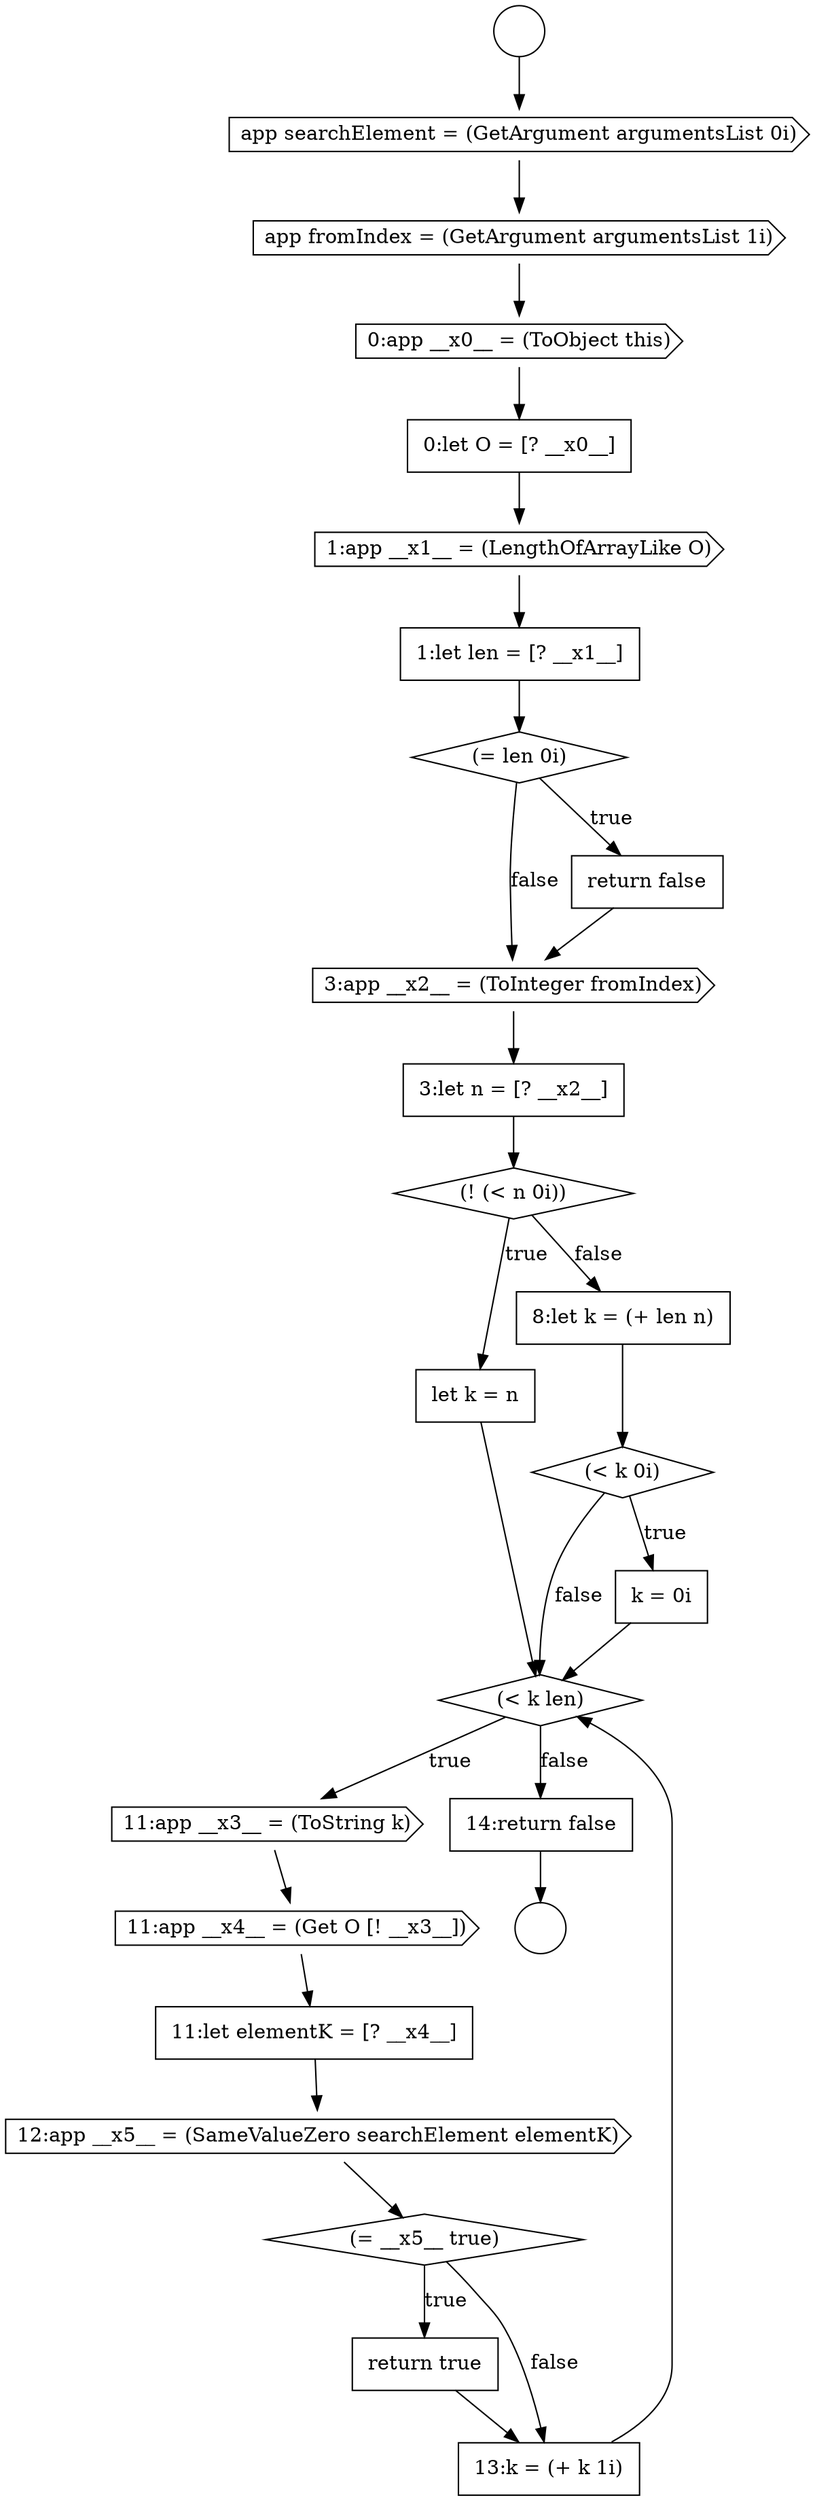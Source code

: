digraph {
  node15720 [shape=cds, label=<<font color="black">app fromIndex = (GetArgument argumentsList 1i)</font>> color="black" fillcolor="white" style=filled]
  node15735 [shape=cds, label=<<font color="black">11:app __x3__ = (ToString k)</font>> color="black" fillcolor="white" style=filled]
  node15738 [shape=cds, label=<<font color="black">12:app __x5__ = (SameValueZero searchElement elementK)</font>> color="black" fillcolor="white" style=filled]
  node15724 [shape=none, margin=0, label=<<font color="black">
    <table border="0" cellborder="1" cellspacing="0" cellpadding="10">
      <tr><td align="left">1:let len = [? __x1__]</td></tr>
    </table>
  </font>> color="black" fillcolor="white" style=filled]
  node15728 [shape=none, margin=0, label=<<font color="black">
    <table border="0" cellborder="1" cellspacing="0" cellpadding="10">
      <tr><td align="left">3:let n = [? __x2__]</td></tr>
    </table>
  </font>> color="black" fillcolor="white" style=filled]
  node15740 [shape=none, margin=0, label=<<font color="black">
    <table border="0" cellborder="1" cellspacing="0" cellpadding="10">
      <tr><td align="left">return true</td></tr>
    </table>
  </font>> color="black" fillcolor="white" style=filled]
  node15725 [shape=diamond, label=<<font color="black">(= len 0i)</font>> color="black" fillcolor="white" style=filled]
  node15721 [shape=cds, label=<<font color="black">0:app __x0__ = (ToObject this)</font>> color="black" fillcolor="white" style=filled]
  node15722 [shape=none, margin=0, label=<<font color="black">
    <table border="0" cellborder="1" cellspacing="0" cellpadding="10">
      <tr><td align="left">0:let O = [? __x0__]</td></tr>
    </table>
  </font>> color="black" fillcolor="white" style=filled]
  node15723 [shape=cds, label=<<font color="black">1:app __x1__ = (LengthOfArrayLike O)</font>> color="black" fillcolor="white" style=filled]
  node15730 [shape=none, margin=0, label=<<font color="black">
    <table border="0" cellborder="1" cellspacing="0" cellpadding="10">
      <tr><td align="left">let k = n</td></tr>
    </table>
  </font>> color="black" fillcolor="white" style=filled]
  node15727 [shape=cds, label=<<font color="black">3:app __x2__ = (ToInteger fromIndex)</font>> color="black" fillcolor="white" style=filled]
  node15742 [shape=none, margin=0, label=<<font color="black">
    <table border="0" cellborder="1" cellspacing="0" cellpadding="10">
      <tr><td align="left">14:return false</td></tr>
    </table>
  </font>> color="black" fillcolor="white" style=filled]
  node15734 [shape=diamond, label=<<font color="black">(&lt; k len)</font>> color="black" fillcolor="white" style=filled]
  node15719 [shape=cds, label=<<font color="black">app searchElement = (GetArgument argumentsList 0i)</font>> color="black" fillcolor="white" style=filled]
  node15739 [shape=diamond, label=<<font color="black">(= __x5__ true)</font>> color="black" fillcolor="white" style=filled]
  node15729 [shape=diamond, label=<<font color="black">(! (&lt; n 0i))</font>> color="black" fillcolor="white" style=filled]
  node15718 [shape=circle label=" " color="black" fillcolor="white" style=filled]
  node15733 [shape=none, margin=0, label=<<font color="black">
    <table border="0" cellborder="1" cellspacing="0" cellpadding="10">
      <tr><td align="left">k = 0i</td></tr>
    </table>
  </font>> color="black" fillcolor="white" style=filled]
  node15736 [shape=cds, label=<<font color="black">11:app __x4__ = (Get O [! __x3__])</font>> color="black" fillcolor="white" style=filled]
  node15717 [shape=circle label=" " color="black" fillcolor="white" style=filled]
  node15731 [shape=none, margin=0, label=<<font color="black">
    <table border="0" cellborder="1" cellspacing="0" cellpadding="10">
      <tr><td align="left">8:let k = (+ len n)</td></tr>
    </table>
  </font>> color="black" fillcolor="white" style=filled]
  node15726 [shape=none, margin=0, label=<<font color="black">
    <table border="0" cellborder="1" cellspacing="0" cellpadding="10">
      <tr><td align="left">return false</td></tr>
    </table>
  </font>> color="black" fillcolor="white" style=filled]
  node15741 [shape=none, margin=0, label=<<font color="black">
    <table border="0" cellborder="1" cellspacing="0" cellpadding="10">
      <tr><td align="left">13:k = (+ k 1i)</td></tr>
    </table>
  </font>> color="black" fillcolor="white" style=filled]
  node15737 [shape=none, margin=0, label=<<font color="black">
    <table border="0" cellborder="1" cellspacing="0" cellpadding="10">
      <tr><td align="left">11:let elementK = [? __x4__]</td></tr>
    </table>
  </font>> color="black" fillcolor="white" style=filled]
  node15732 [shape=diamond, label=<<font color="black">(&lt; k 0i)</font>> color="black" fillcolor="white" style=filled]
  node15742 -> node15718 [ color="black"]
  node15732 -> node15733 [label=<<font color="black">true</font>> color="black"]
  node15732 -> node15734 [label=<<font color="black">false</font>> color="black"]
  node15741 -> node15734 [ color="black"]
  node15721 -> node15722 [ color="black"]
  node15733 -> node15734 [ color="black"]
  node15725 -> node15726 [label=<<font color="black">true</font>> color="black"]
  node15725 -> node15727 [label=<<font color="black">false</font>> color="black"]
  node15735 -> node15736 [ color="black"]
  node15724 -> node15725 [ color="black"]
  node15727 -> node15728 [ color="black"]
  node15738 -> node15739 [ color="black"]
  node15726 -> node15727 [ color="black"]
  node15736 -> node15737 [ color="black"]
  node15728 -> node15729 [ color="black"]
  node15731 -> node15732 [ color="black"]
  node15729 -> node15730 [label=<<font color="black">true</font>> color="black"]
  node15729 -> node15731 [label=<<font color="black">false</font>> color="black"]
  node15720 -> node15721 [ color="black"]
  node15737 -> node15738 [ color="black"]
  node15739 -> node15740 [label=<<font color="black">true</font>> color="black"]
  node15739 -> node15741 [label=<<font color="black">false</font>> color="black"]
  node15730 -> node15734 [ color="black"]
  node15722 -> node15723 [ color="black"]
  node15717 -> node15719 [ color="black"]
  node15719 -> node15720 [ color="black"]
  node15723 -> node15724 [ color="black"]
  node15734 -> node15735 [label=<<font color="black">true</font>> color="black"]
  node15734 -> node15742 [label=<<font color="black">false</font>> color="black"]
  node15740 -> node15741 [ color="black"]
}
